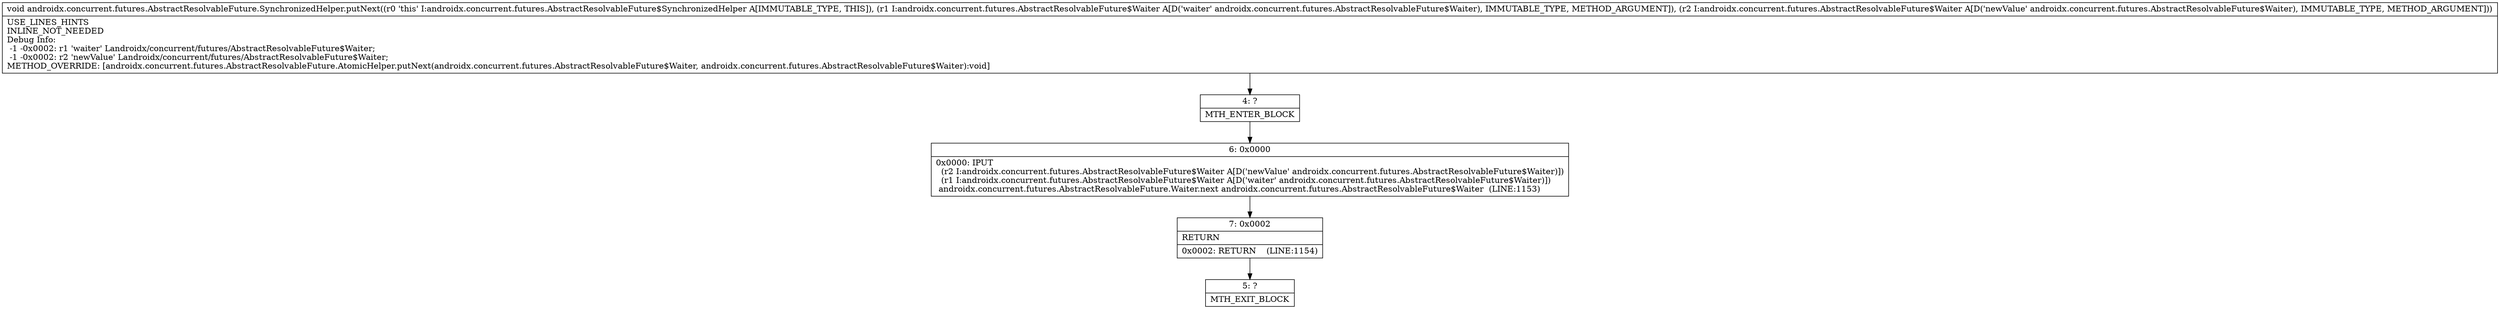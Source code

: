 digraph "CFG forandroidx.concurrent.futures.AbstractResolvableFuture.SynchronizedHelper.putNext(Landroidx\/concurrent\/futures\/AbstractResolvableFuture$Waiter;Landroidx\/concurrent\/futures\/AbstractResolvableFuture$Waiter;)V" {
Node_4 [shape=record,label="{4\:\ ?|MTH_ENTER_BLOCK\l}"];
Node_6 [shape=record,label="{6\:\ 0x0000|0x0000: IPUT  \l  (r2 I:androidx.concurrent.futures.AbstractResolvableFuture$Waiter A[D('newValue' androidx.concurrent.futures.AbstractResolvableFuture$Waiter)])\l  (r1 I:androidx.concurrent.futures.AbstractResolvableFuture$Waiter A[D('waiter' androidx.concurrent.futures.AbstractResolvableFuture$Waiter)])\l androidx.concurrent.futures.AbstractResolvableFuture.Waiter.next androidx.concurrent.futures.AbstractResolvableFuture$Waiter  (LINE:1153)\l}"];
Node_7 [shape=record,label="{7\:\ 0x0002|RETURN\l|0x0002: RETURN    (LINE:1154)\l}"];
Node_5 [shape=record,label="{5\:\ ?|MTH_EXIT_BLOCK\l}"];
MethodNode[shape=record,label="{void androidx.concurrent.futures.AbstractResolvableFuture.SynchronizedHelper.putNext((r0 'this' I:androidx.concurrent.futures.AbstractResolvableFuture$SynchronizedHelper A[IMMUTABLE_TYPE, THIS]), (r1 I:androidx.concurrent.futures.AbstractResolvableFuture$Waiter A[D('waiter' androidx.concurrent.futures.AbstractResolvableFuture$Waiter), IMMUTABLE_TYPE, METHOD_ARGUMENT]), (r2 I:androidx.concurrent.futures.AbstractResolvableFuture$Waiter A[D('newValue' androidx.concurrent.futures.AbstractResolvableFuture$Waiter), IMMUTABLE_TYPE, METHOD_ARGUMENT]))  | USE_LINES_HINTS\lINLINE_NOT_NEEDED\lDebug Info:\l  \-1 \-0x0002: r1 'waiter' Landroidx\/concurrent\/futures\/AbstractResolvableFuture$Waiter;\l  \-1 \-0x0002: r2 'newValue' Landroidx\/concurrent\/futures\/AbstractResolvableFuture$Waiter;\lMETHOD_OVERRIDE: [androidx.concurrent.futures.AbstractResolvableFuture.AtomicHelper.putNext(androidx.concurrent.futures.AbstractResolvableFuture$Waiter, androidx.concurrent.futures.AbstractResolvableFuture$Waiter):void]\l}"];
MethodNode -> Node_4;Node_4 -> Node_6;
Node_6 -> Node_7;
Node_7 -> Node_5;
}

